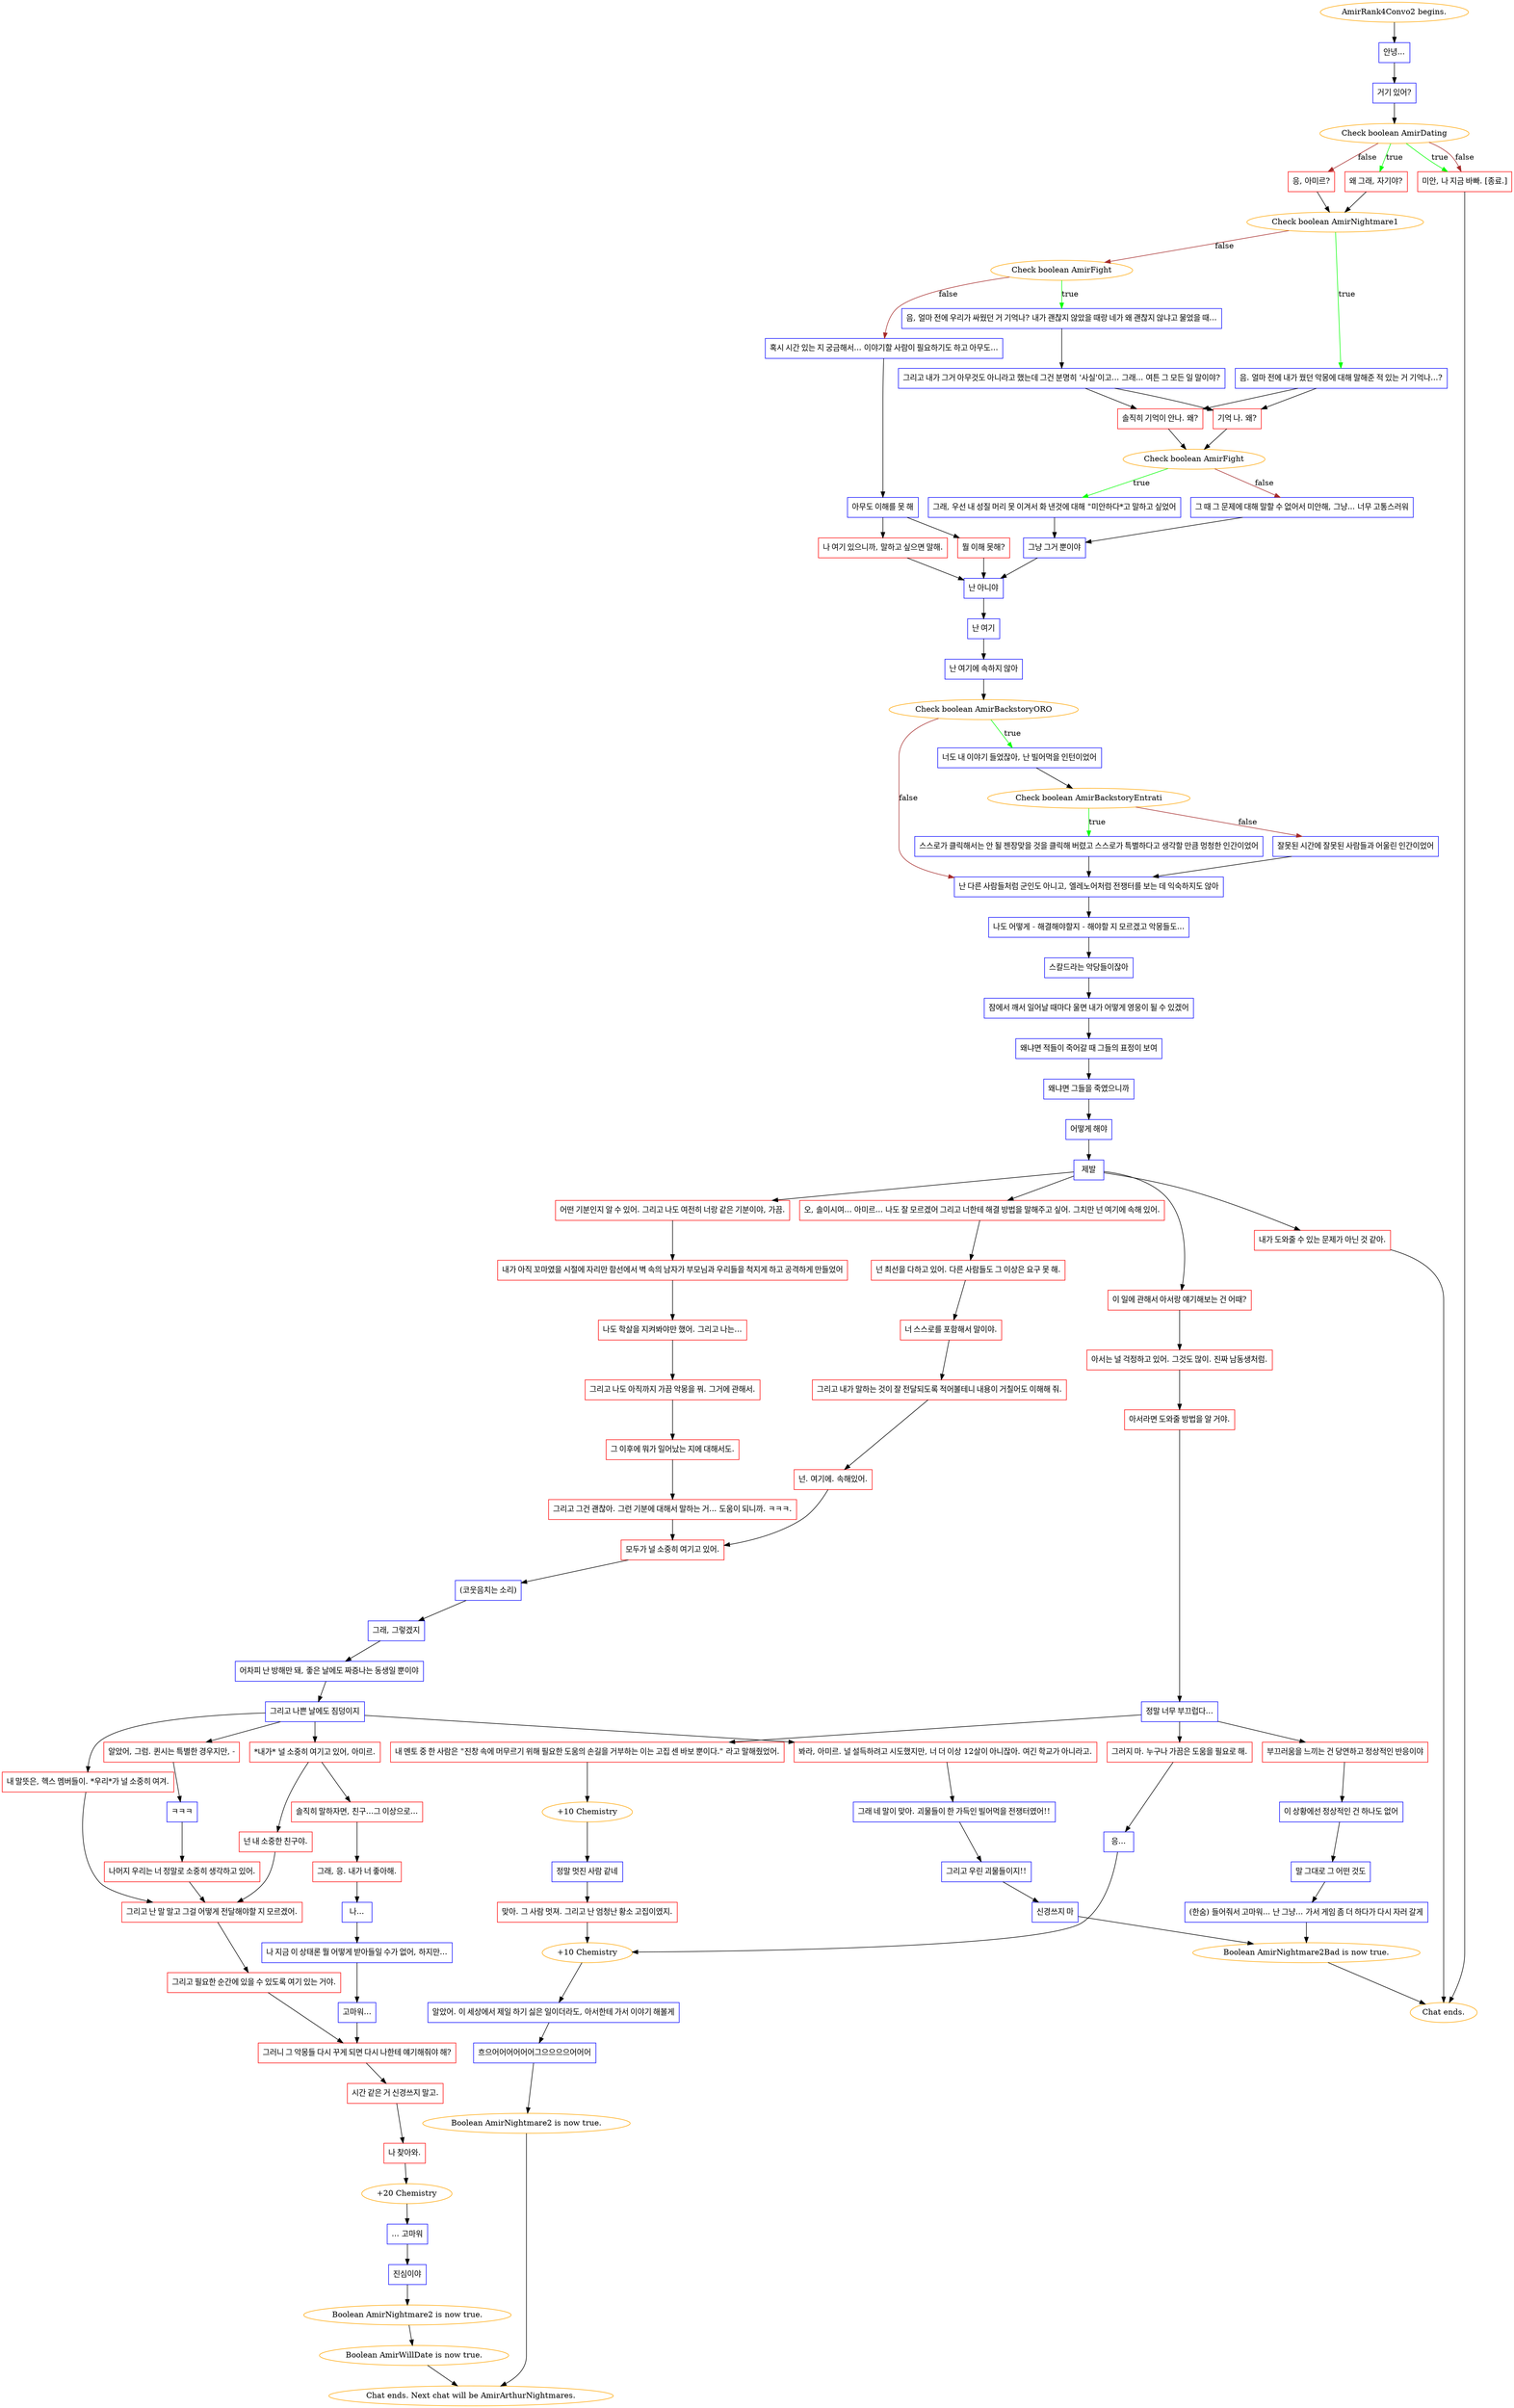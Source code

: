 digraph {
	"AmirRank4Convo2 begins." [color=orange];
		"AmirRank4Convo2 begins." -> j3192474226;
	j3192474226 [label="안녕...",shape=box,color=blue];
		j3192474226 -> j4149782151;
	j4149782151 [label="거기 있어?",shape=box,color=blue];
		j4149782151 -> j4198328266;
	j4198328266 [label="Check boolean AmirDating",color=orange];
		j4198328266 -> j763535304 [label=true,color=green];
		j4198328266 -> j365330305 [label=true,color=green];
		j4198328266 -> j3021709998 [label=false,color=brown];
		j4198328266 -> j365330305 [label=false,color=brown];
	j763535304 [label="왜 그래, 자기야?",shape=box,color=red];
		j763535304 -> j3148491801;
	j365330305 [label="미안, 나 지금 바빠. [종료.]",shape=box,color=red];
		j365330305 -> "Chat ends.";
	j3021709998 [label="응, 아미르?",shape=box,color=red];
		j3021709998 -> j3148491801;
	j3148491801 [label="Check boolean AmirNightmare1",color=orange];
		j3148491801 -> j94058966 [label=true,color=green];
		j3148491801 -> j1636435483 [label=false,color=brown];
	"Chat ends." [color=orange];
	j94058966 [label="음. 얼마 전에 내가 꿨던 악몽에 대해 말해준 적 있는 거 기억나...?",shape=box,color=blue];
		j94058966 -> j1158602790;
		j94058966 -> j2673140245;
	j1636435483 [label="Check boolean AmirFight",color=orange];
		j1636435483 -> j13790007 [label=true,color=green];
		j1636435483 -> j2209250110 [label=false,color=brown];
	j1158602790 [label="솔직히 기억이 안나. 왜?",shape=box,color=red];
		j1158602790 -> j2649027627;
	j2673140245 [label="기억 나. 왜?",shape=box,color=red];
		j2673140245 -> j2649027627;
	j13790007 [label="음, 얼마 전에 우리가 싸웠던 거 기억나? 내가 괜찮지 않았을 때랑 네가 왜 괜찮지 않냐고 물었을 때...",shape=box,color=blue];
		j13790007 -> j2838468695;
	j2209250110 [label="혹시 시간 있는 지 궁금해서... 이야기할 사람이 필요하기도 하고 아무도...",shape=box,color=blue];
		j2209250110 -> j2854249884;
	j2649027627 [label="Check boolean AmirFight",color=orange];
		j2649027627 -> j1770489105 [label=true,color=green];
		j2649027627 -> j1410169527 [label=false,color=brown];
	j2838468695 [label="그리고 내가 그거 아무것도 아니라고 했는데 그건 분명히 '사실'이고... 그래... 여튼 그 모든 일 말이야?",shape=box,color=blue];
		j2838468695 -> j1158602790;
		j2838468695 -> j2673140245;
	j2854249884 [label="아무도 이해를 못 해",shape=box,color=blue];
		j2854249884 -> j2009213944;
		j2854249884 -> j2448548772;
	j1770489105 [label="그래, 우선 내 성질 머리 못 이겨서 화 낸것에 대해 \"미안하다*고 말하고 싶었어",shape=box,color=blue];
		j1770489105 -> j3593329593;
	j1410169527 [label="그 때 그 문제에 대해 말할 수 없어서 미안해, 그냥... 너무 고통스러워",shape=box,color=blue];
		j1410169527 -> j3593329593;
	j2009213944 [label="뭘 이해 못해?",shape=box,color=red];
		j2009213944 -> j792857249;
	j2448548772 [label="나 여기 있으니까, 말하고 싶으면 말해.",shape=box,color=red];
		j2448548772 -> j792857249;
	j3593329593 [label="그냥 그거 뿐이야",shape=box,color=blue];
		j3593329593 -> j792857249;
	j792857249 [label="난 아니야",shape=box,color=blue];
		j792857249 -> j3310094835;
	j3310094835 [label="난 여기",shape=box,color=blue];
		j3310094835 -> j1935348408;
	j1935348408 [label="난 여기에 속하지 않아",shape=box,color=blue];
		j1935348408 -> j608868248;
	j608868248 [label="Check boolean AmirBackstoryORO",color=orange];
		j608868248 -> j1765905487 [label=true,color=green];
		j608868248 -> j1810407189 [label=false,color=brown];
	j1765905487 [label="너도 내 이야기 들었잖아, 난 빌어먹을 인턴이었어",shape=box,color=blue];
		j1765905487 -> j3921040561;
	j1810407189 [label="난 다른 사람들처럼 군인도 아니고, 엘레노어처럼 전쟁터를 보는 데 익숙하지도 않아",shape=box,color=blue];
		j1810407189 -> j668482341;
	j3921040561 [label="Check boolean AmirBackstoryEntrati",color=orange];
		j3921040561 -> j1317652819 [label=true,color=green];
		j3921040561 -> j255910222 [label=false,color=brown];
	j668482341 [label="나도 어떻게 - 해결해야할지 - 해야할 지 모르겠고 악몽들도...",shape=box,color=blue];
		j668482341 -> j2673408628;
	j1317652819 [label="스스로가 클릭해서는 안 될 젠장맞을 것을 클릭해 버렸고 스스로가 특별하다고 생각할 만큼 멍청한 인간이었어",shape=box,color=blue];
		j1317652819 -> j1810407189;
	j255910222 [label="잘못된 시간에 잘못된 사람들과 어울린 인간이었어",shape=box,color=blue];
		j255910222 -> j1810407189;
	j2673408628 [label="스칼드라는 악당들이잖아",shape=box,color=blue];
		j2673408628 -> j2160336226;
	j2160336226 [label="잠에서 깨서 일어날 때마다 울면 내가 어떻게 영웅이 될 수 있겠어",shape=box,color=blue];
		j2160336226 -> j1864656097;
	j1864656097 [label="왜냐면 적들이 죽어갈 때 그들의 표정이 보여",shape=box,color=blue];
		j1864656097 -> j1911899093;
	j1911899093 [label="왜냐면 그들을 죽였으니까",shape=box,color=blue];
		j1911899093 -> j4096431977;
	j4096431977 [label="어떻게 해야",shape=box,color=blue];
		j4096431977 -> j1456923403;
	j1456923403 [label="제발",shape=box,color=blue];
		j1456923403 -> j4207547453;
		j1456923403 -> j3778084598;
		j1456923403 -> j1338696006;
		j1456923403 -> j1572242849;
	j4207547453 [label="오, 솔이시여... 아미르... 나도 잘 모르겠어 그리고 너한테 해결 방법을 말해주고 싶어. 그치만 넌 여기에 속해 있어.",shape=box,color=red];
		j4207547453 -> j3192720487;
	j3778084598 [label="어떤 기분인지 알 수 있어. 그리고 나도 여전히 너랑 같은 기분이야, 가끔.",shape=box,color=red];
		j3778084598 -> j1642488853;
	j1338696006 [label="이 일에 관해서 아서랑 얘기해보는 건 어때?",shape=box,color=red];
		j1338696006 -> j603098969;
	j1572242849 [label="내가 도와줄 수 있는 문제가 아닌 것 같아.",shape=box,color=red];
		j1572242849 -> "Chat ends.";
	j3192720487 [label="넌 최선을 다하고 있어. 다른 사람들도 그 이상은 요구 못 해.",shape=box,color=red];
		j3192720487 -> j1050512031;
	j1642488853 [label="내가 아직 꼬마였을 시절에 자리만 함선에서 벽 속의 남자가 부모님과 우리들을 척지게 하고 공격하게 만들었어",shape=box,color=red];
		j1642488853 -> j3329467965;
	j603098969 [label="아서는 널 걱정하고 있어. 그것도 많이. 진짜 남동생처럼.",shape=box,color=red];
		j603098969 -> j3809250742;
	j1050512031 [label="너 스스로를 포함해서 말이야.",shape=box,color=red];
		j1050512031 -> j1347297745;
	j3329467965 [label="나도 학살을 지켜봐야만 했어. 그리고 나는...",shape=box,color=red];
		j3329467965 -> j713100051;
	j3809250742 [label="아서라면 도와줄 방법을 알 거야.",shape=box,color=red];
		j3809250742 -> j1128675834;
	j1347297745 [label="그리고 내가 말하는 것이 잘 전달되도록 적어볼테니 내용이 거칠어도 이해해 줘.",shape=box,color=red];
		j1347297745 -> j1102689697;
	j713100051 [label="그리고 나도 아직까지 가끔 악몽을 꿔. 그거에 관해서.",shape=box,color=red];
		j713100051 -> j2267076869;
	j1128675834 [label="정말 너무 부끄럽다...",shape=box,color=blue];
		j1128675834 -> j3487567470;
		j1128675834 -> j1665847350;
		j1128675834 -> j463455075;
	j1102689697 [label="넌. 여기에. 속해있어.",shape=box,color=red];
		j1102689697 -> j1216367402;
	j2267076869 [label="그 이후에 뭐가 일어났는 지에 대해서도.",shape=box,color=red];
		j2267076869 -> j1780938504;
	j3487567470 [label="그러지 마. 누구나 가끔은 도움을 필요로 해.",shape=box,color=red];
		j3487567470 -> j3929341252;
	j1665847350 [label="내 멘토 중 한 사람은 \"진창 속에 머무르기 위해 필요한 도움의 손길을 거부하는 이는 고집 센 바보 뿐이다.\" 라고 말해줬었어.",shape=box,color=red];
		j1665847350 -> j1771385202;
	j463455075 [label="부끄러움을 느끼는 건 당연하고 정상적인 반응이야",shape=box,color=red];
		j463455075 -> j1241022856;
	j1216367402 [label="모두가 널 소중히 여기고 있어.",shape=box,color=red];
		j1216367402 -> j1401060101;
	j1780938504 [label="그리고 그건 괜찮아. 그런 기분에 대해서 말하는 거... 도움이 되니까. ㅋㅋㅋ.",shape=box,color=red];
		j1780938504 -> j1216367402;
	j3929341252 [label="응...",shape=box,color=blue];
		j3929341252 -> j727654944;
	j1771385202 [label="+10 Chemistry",color=orange];
		j1771385202 -> j2719326539;
	j1241022856 [label="이 상황에선 정상적인 건 하나도 없어",shape=box,color=blue];
		j1241022856 -> j1118293104;
	j1401060101 [label="(코웃음치는 소리)",shape=box,color=blue];
		j1401060101 -> j2951945676;
	j727654944 [label="+10 Chemistry",color=orange];
		j727654944 -> j1291211331;
	j2719326539 [label="정말 멋진 사람 같네",shape=box,color=blue];
		j2719326539 -> j752471363;
	j1118293104 [label="말 그대로 그 어떤 것도",shape=box,color=blue];
		j1118293104 -> j1489587817;
	j2951945676 [label="그래, 그렇겠지",shape=box,color=blue];
		j2951945676 -> j2121657567;
	j1291211331 [label="알았어. 이 세상에서 제일 하기 싫은 일이더라도, 아서한테 가서 이야기 해볼게",shape=box,color=blue];
		j1291211331 -> j3876286924;
	j752471363 [label="맞아. 그 사람 멋져. 그리고 난 엄청난 황소 고집이였지.",shape=box,color=red];
		j752471363 -> j727654944;
	j1489587817 [label="(한숨) 들어줘서 고마워... 난 그냥... 가서 게임 좀 더 하다가 다시 자러 갈게",shape=box,color=blue];
		j1489587817 -> j1562549570;
	j2121657567 [label="어차피 난 방해만 돼, 좋은 날에도 짜증나는 동생일 뿐이야",shape=box,color=blue];
		j2121657567 -> j1763672028;
	j3876286924 [label="흐으어어어어어어그으으으으어어어",shape=box,color=blue];
		j3876286924 -> j1383105354;
	j1562549570 [label="Boolean AmirNightmare2Bad is now true.",color=orange];
		j1562549570 -> "Chat ends.";
	j1763672028 [label="그리고 나쁜 날에도 짐덩이지",shape=box,color=blue];
		j1763672028 -> j4248107870;
		j1763672028 -> j4165755262;
		j1763672028 -> j1296595398;
		j1763672028 -> j1472382075;
	j1383105354 [label="Boolean AmirNightmare2 is now true.",color=orange];
		j1383105354 -> "Chat ends. Next chat will be AmirArthurNightmares.";
	j4248107870 [label="*내가* 널 소중히 여기고 있어, 아미르.",shape=box,color=red];
		j4248107870 -> j3408213103;
		j4248107870 -> j2435210314;
	j4165755262 [label="내 말뜻은, 헥스 멤버들이. *우리*가 널 소중히 여겨.",shape=box,color=red];
		j4165755262 -> j1393609966;
	j1296595398 [label="알았어, 그럼. 퀸시는 특별한 경우지만, -",shape=box,color=red];
		j1296595398 -> j4245165977;
	j1472382075 [label="봐라, 아미르. 널 설득하려고 시도했지만, 너 더 이상 12살이 아니잖아. 여긴 학교가 아니라고.",shape=box,color=red];
		j1472382075 -> j378097859;
	"Chat ends. Next chat will be AmirArthurNightmares." [color=orange];
	j3408213103 [label="솔직히 말하자면, 친구...그 이상으로...",shape=box,color=red];
		j3408213103 -> j818765557;
	j2435210314 [label="넌 내 소중한 친구야.",shape=box,color=red];
		j2435210314 -> j1393609966;
	j1393609966 [label="그리고 난 말 말고 그걸 어떻게 전달해야할 지 모르겠어.",shape=box,color=red];
		j1393609966 -> j2518463059;
	j4245165977 [label="ㅋㅋㅋ",shape=box,color=blue];
		j4245165977 -> j1802259438;
	j378097859 [label="그래 네 말이 맞아. 괴물들이 한 가득인 빌어먹을 전쟁터였어!!",shape=box,color=blue];
		j378097859 -> j4250790330;
	j818765557 [label="그래, 응. 내가 너 좋아해.",shape=box,color=red];
		j818765557 -> j3029244503;
	j2518463059 [label="그리고 필요한 순간에 있을 수 있도록 여기 있는 거야.",shape=box,color=red];
		j2518463059 -> j4178974805;
	j1802259438 [label="나머지 우리는 너 정말로 소중히 생각하고 있어.",shape=box,color=red];
		j1802259438 -> j1393609966;
	j4250790330 [label="그리고 우린 괴물들이지!!",shape=box,color=blue];
		j4250790330 -> j1553499759;
	j3029244503 [label="나...",shape=box,color=blue];
		j3029244503 -> j3432412544;
	j4178974805 [label="그러니 그 악몽들 다시 꾸게 되면 다시 나한테 얘기해줘야 해?",shape=box,color=red];
		j4178974805 -> j778949145;
	j1553499759 [label="신경쓰지 마",shape=box,color=blue];
		j1553499759 -> j1562549570;
	j3432412544 [label="나 지금 이 상태론 뭘 어떻게 받아들일 수가 없어, 하지만...",shape=box,color=blue];
		j3432412544 -> j3246969213;
	j778949145 [label="시간 같은 거 신경쓰지 말고.",shape=box,color=red];
		j778949145 -> j3652458411;
	j3246969213 [label="고마워...",shape=box,color=blue];
		j3246969213 -> j4178974805;
	j3652458411 [label="나 찾아와.",shape=box,color=red];
		j3652458411 -> j3981597405;
	j3981597405 [label="+20 Chemistry",color=orange];
		j3981597405 -> j2078594978;
	j2078594978 [label="... 고마워",shape=box,color=blue];
		j2078594978 -> j3774634991;
	j3774634991 [label="진심이야",shape=box,color=blue];
		j3774634991 -> j3177060518;
	j3177060518 [label="Boolean AmirNightmare2 is now true.",color=orange];
		j3177060518 -> j3288321523;
	j3288321523 [label="Boolean AmirWillDate is now true.",color=orange];
		j3288321523 -> "Chat ends. Next chat will be AmirArthurNightmares.";
}